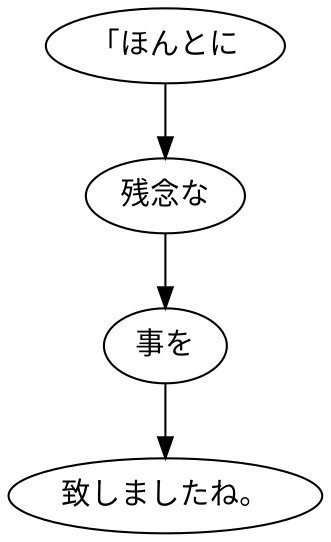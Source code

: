 digraph graph1277 {
	node0 [label="「ほんとに"];
	node1 [label="残念な"];
	node2 [label="事を"];
	node3 [label="致しましたね。"];
	node0 -> node1;
	node1 -> node2;
	node2 -> node3;
}
